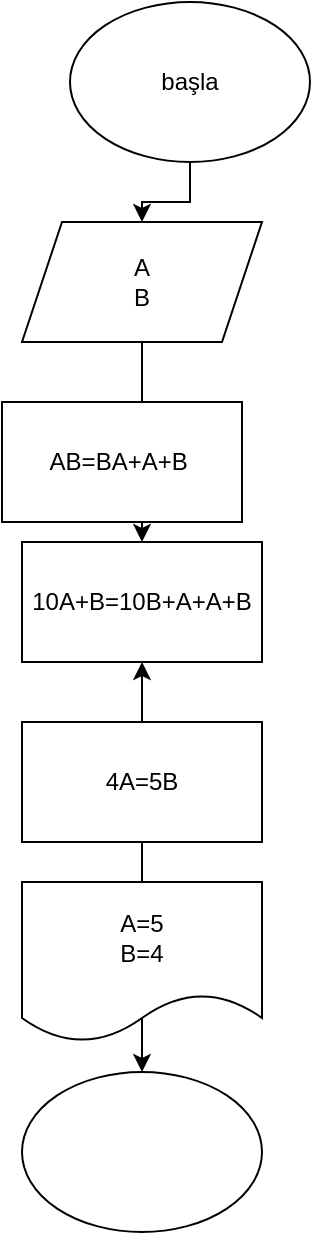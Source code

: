 <mxfile version="13.9.9" type="device"><diagram id="tvOn4cg2Su1_N1q3sxxh" name="Sayfa -1"><mxGraphModel dx="852" dy="494" grid="1" gridSize="10" guides="1" tooltips="1" connect="1" arrows="1" fold="1" page="1" pageScale="1" pageWidth="827" pageHeight="1169" math="0" shadow="0"><root><mxCell id="0"/><mxCell id="1" parent="0"/><mxCell id="CL2ah5mYW0t-Xt7UaCBQ-1" value="" style="edgeStyle=orthogonalEdgeStyle;rounded=0;orthogonalLoop=1;jettySize=auto;html=1;" edge="1" parent="1" source="KENZegdOrWNkhOwMTIpf-1" target="KENZegdOrWNkhOwMTIpf-2"><mxGeometry relative="1" as="geometry"/></mxCell><mxCell id="KENZegdOrWNkhOwMTIpf-1" value="başla" style="ellipse;whiteSpace=wrap;html=1;" parent="1" vertex="1"><mxGeometry x="294" y="10" width="120" height="80" as="geometry"/></mxCell><mxCell id="CL2ah5mYW0t-Xt7UaCBQ-2" value="" style="edgeStyle=orthogonalEdgeStyle;rounded=0;orthogonalLoop=1;jettySize=auto;html=1;" edge="1" parent="1" source="KENZegdOrWNkhOwMTIpf-2" target="KENZegdOrWNkhOwMTIpf-4"><mxGeometry relative="1" as="geometry"/></mxCell><mxCell id="KENZegdOrWNkhOwMTIpf-2" value="A&lt;br&gt;B" style="shape=parallelogram;perimeter=parallelogramPerimeter;whiteSpace=wrap;html=1;fixedSize=1;" parent="1" vertex="1"><mxGeometry x="270" y="120" width="120" height="60" as="geometry"/></mxCell><mxCell id="KENZegdOrWNkhOwMTIpf-3" value="AB=BA+A+B&amp;nbsp;" style="rounded=0;whiteSpace=wrap;html=1;" parent="1" vertex="1"><mxGeometry x="260" y="210" width="120" height="60" as="geometry"/></mxCell><mxCell id="KENZegdOrWNkhOwMTIpf-4" value="10A+B=10B+A+A+B" style="rounded=0;whiteSpace=wrap;html=1;" parent="1" vertex="1"><mxGeometry x="270" y="280" width="120" height="60" as="geometry"/></mxCell><mxCell id="CL2ah5mYW0t-Xt7UaCBQ-3" value="" style="edgeStyle=orthogonalEdgeStyle;rounded=0;orthogonalLoop=1;jettySize=auto;html=1;" edge="1" parent="1" source="KENZegdOrWNkhOwMTIpf-5" target="KENZegdOrWNkhOwMTIpf-4"><mxGeometry relative="1" as="geometry"/></mxCell><mxCell id="CL2ah5mYW0t-Xt7UaCBQ-4" value="" style="edgeStyle=orthogonalEdgeStyle;rounded=0;orthogonalLoop=1;jettySize=auto;html=1;" edge="1" parent="1" source="KENZegdOrWNkhOwMTIpf-5" target="KENZegdOrWNkhOwMTIpf-7"><mxGeometry relative="1" as="geometry"/></mxCell><mxCell id="KENZegdOrWNkhOwMTIpf-5" value="4A=5B" style="rounded=0;whiteSpace=wrap;html=1;" parent="1" vertex="1"><mxGeometry x="270" y="370" width="120" height="60" as="geometry"/></mxCell><mxCell id="KENZegdOrWNkhOwMTIpf-6" value="A=5&lt;br&gt;B=4" style="shape=document;whiteSpace=wrap;html=1;boundedLbl=1;" parent="1" vertex="1"><mxGeometry x="270" y="450" width="120" height="80" as="geometry"/></mxCell><mxCell id="KENZegdOrWNkhOwMTIpf-7" value="" style="ellipse;whiteSpace=wrap;html=1;" parent="1" vertex="1"><mxGeometry x="270" y="545" width="120" height="80" as="geometry"/></mxCell></root></mxGraphModel></diagram></mxfile>